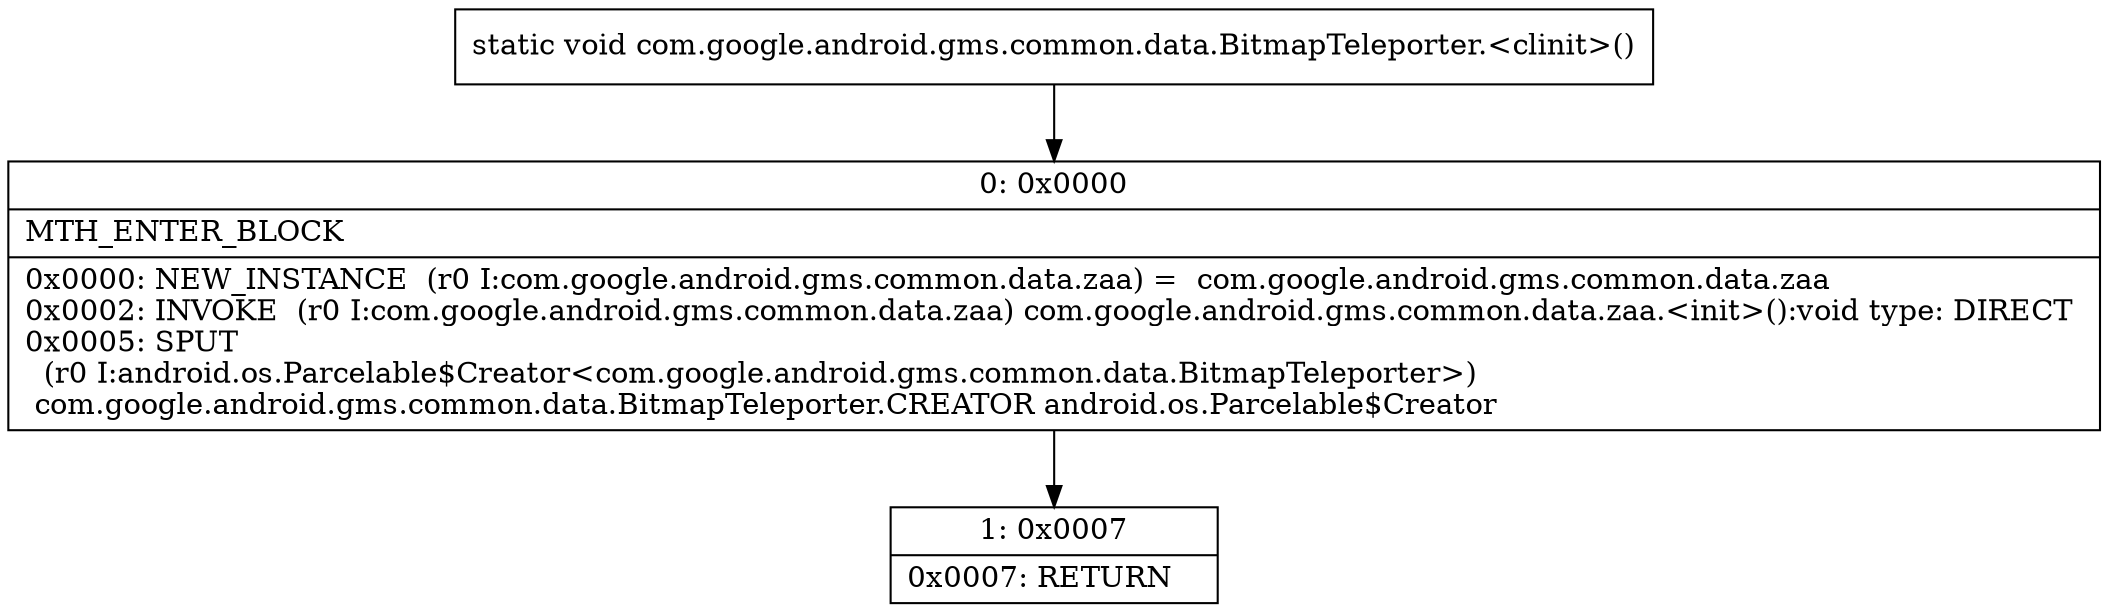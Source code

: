 digraph "CFG forcom.google.android.gms.common.data.BitmapTeleporter.\<clinit\>()V" {
Node_0 [shape=record,label="{0\:\ 0x0000|MTH_ENTER_BLOCK\l|0x0000: NEW_INSTANCE  (r0 I:com.google.android.gms.common.data.zaa) =  com.google.android.gms.common.data.zaa \l0x0002: INVOKE  (r0 I:com.google.android.gms.common.data.zaa) com.google.android.gms.common.data.zaa.\<init\>():void type: DIRECT \l0x0005: SPUT  \l  (r0 I:android.os.Parcelable$Creator\<com.google.android.gms.common.data.BitmapTeleporter\>)\l com.google.android.gms.common.data.BitmapTeleporter.CREATOR android.os.Parcelable$Creator \l}"];
Node_1 [shape=record,label="{1\:\ 0x0007|0x0007: RETURN   \l}"];
MethodNode[shape=record,label="{static void com.google.android.gms.common.data.BitmapTeleporter.\<clinit\>() }"];
MethodNode -> Node_0;
Node_0 -> Node_1;
}

